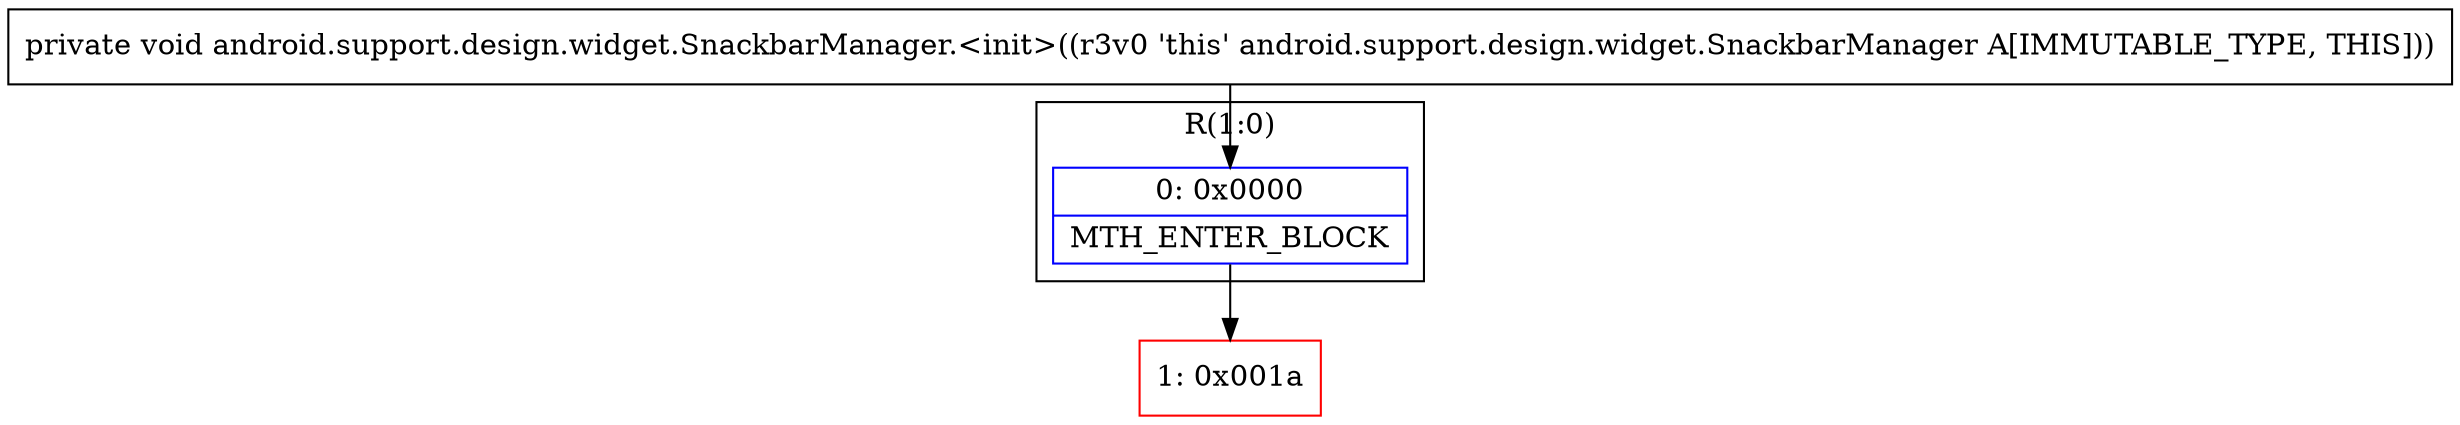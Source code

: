 digraph "CFG forandroid.support.design.widget.SnackbarManager.\<init\>()V" {
subgraph cluster_Region_1899841072 {
label = "R(1:0)";
node [shape=record,color=blue];
Node_0 [shape=record,label="{0\:\ 0x0000|MTH_ENTER_BLOCK\l}"];
}
Node_1 [shape=record,color=red,label="{1\:\ 0x001a}"];
MethodNode[shape=record,label="{private void android.support.design.widget.SnackbarManager.\<init\>((r3v0 'this' android.support.design.widget.SnackbarManager A[IMMUTABLE_TYPE, THIS])) }"];
MethodNode -> Node_0;
Node_0 -> Node_1;
}

